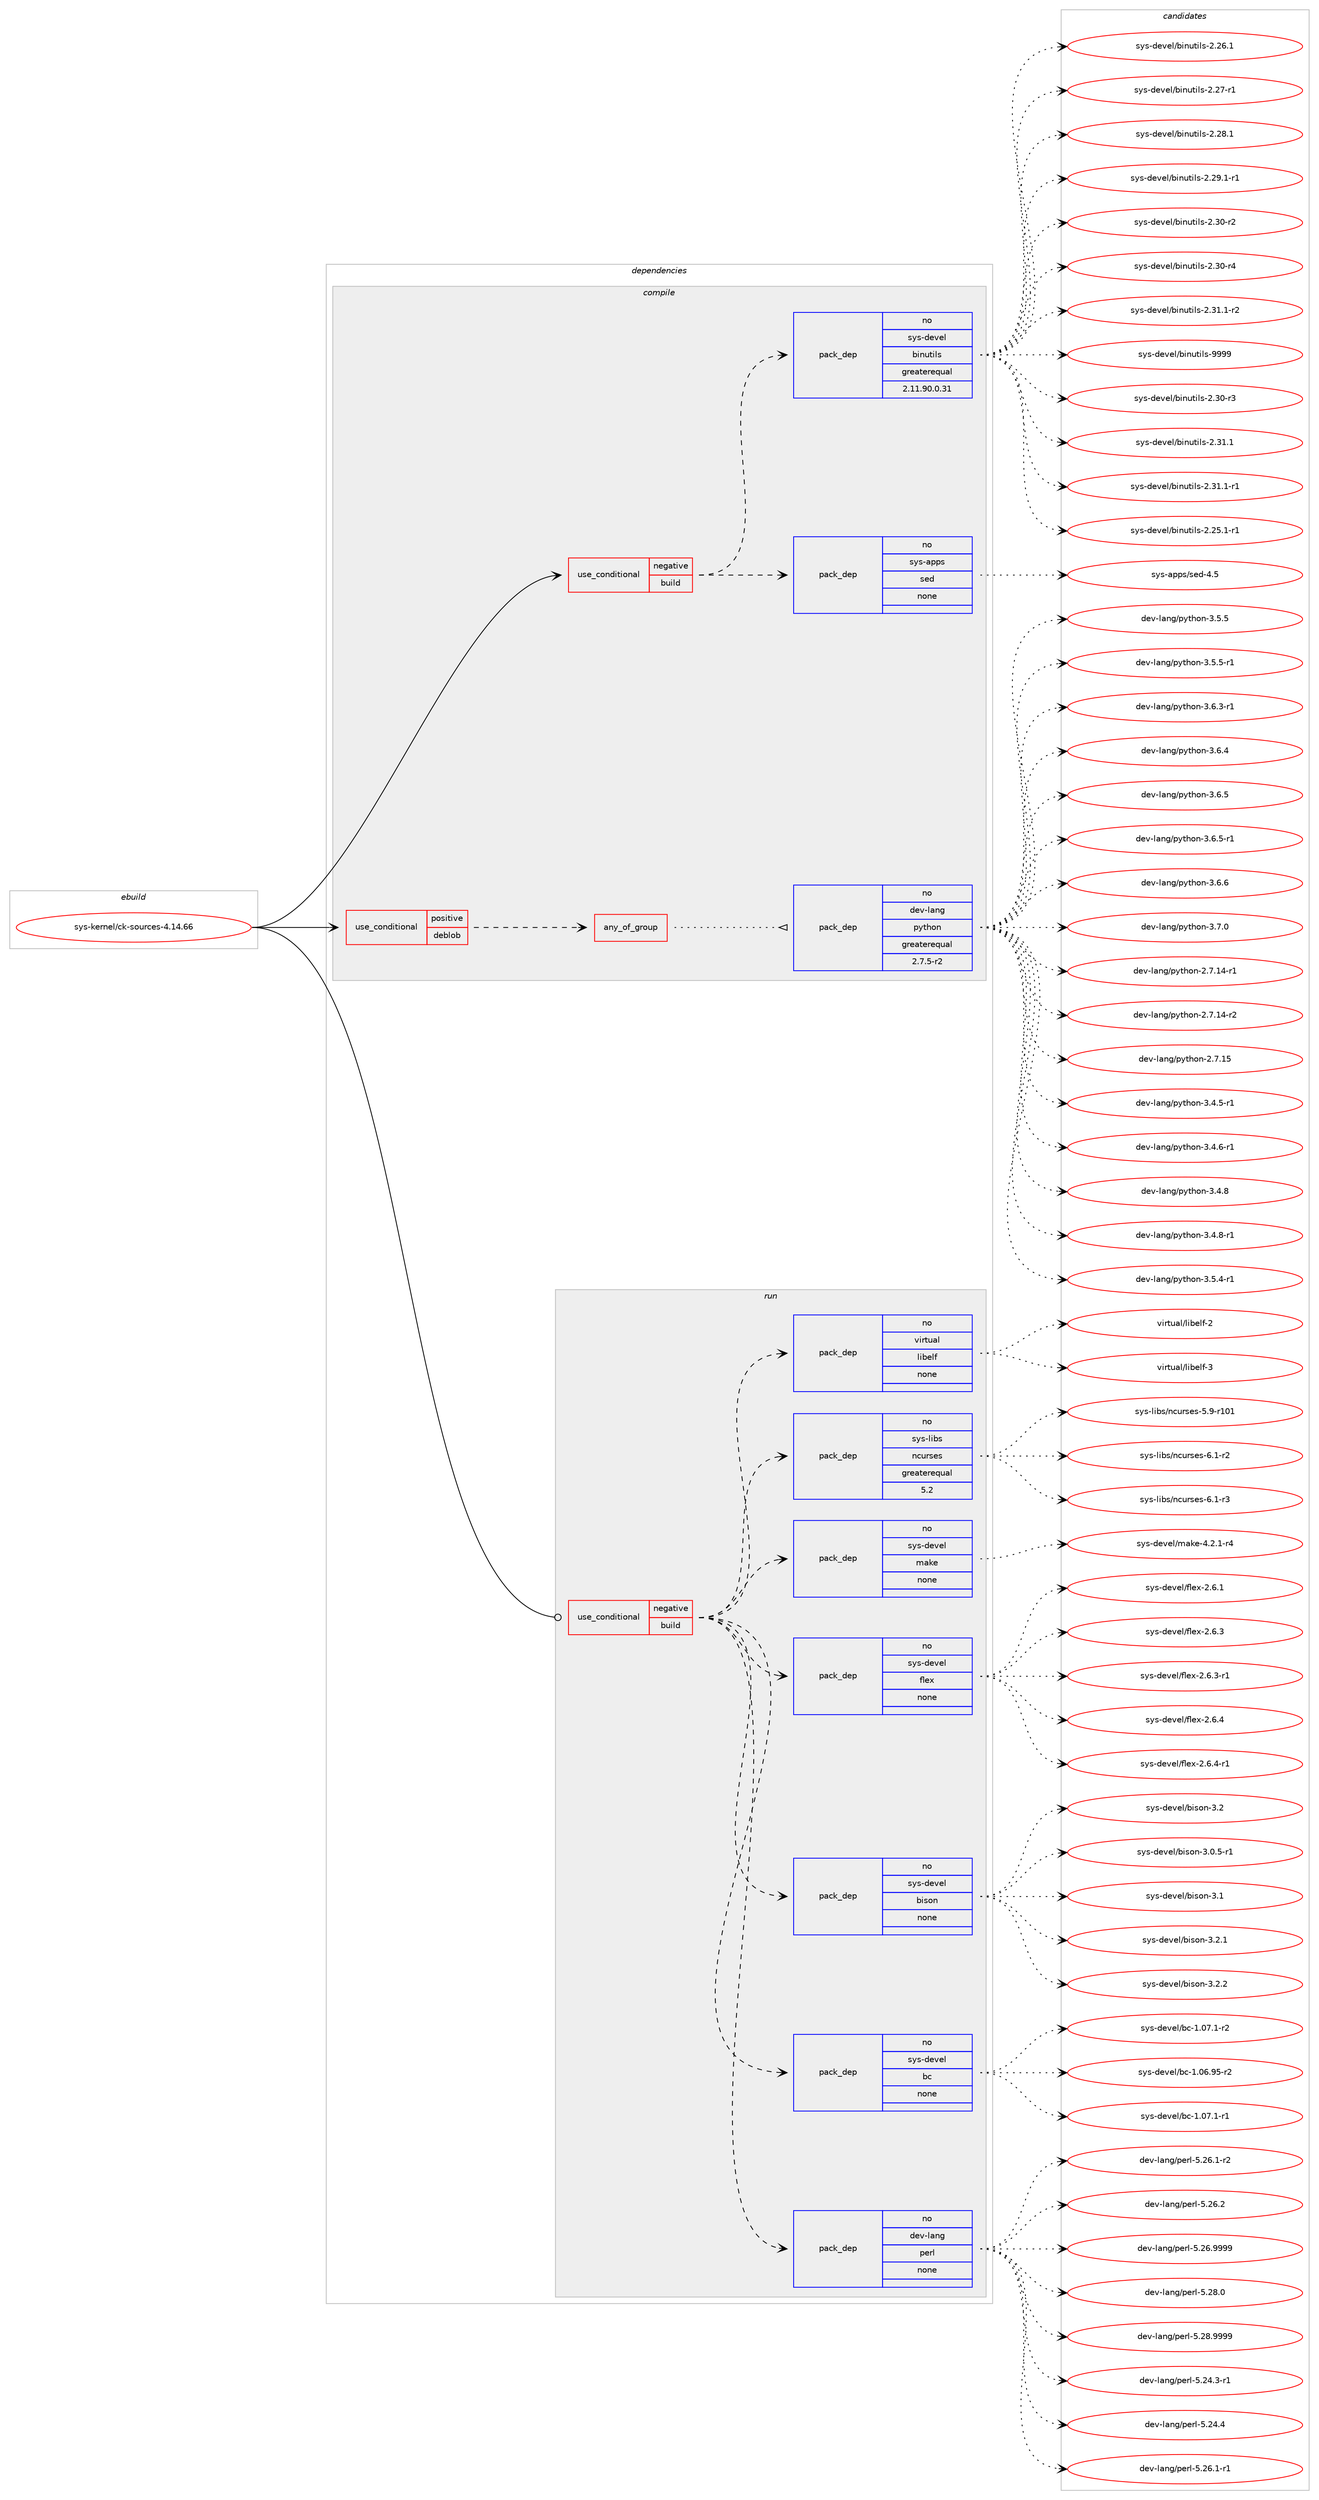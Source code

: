 digraph prolog {

# *************
# Graph options
# *************

newrank=true;
concentrate=true;
compound=true;
graph [rankdir=LR,fontname=Helvetica,fontsize=10,ranksep=1.5];#, ranksep=2.5, nodesep=0.2];
edge  [arrowhead=vee];
node  [fontname=Helvetica,fontsize=10];

# **********
# The ebuild
# **********

subgraph cluster_leftcol {
color=gray;
rank=same;
label=<<i>ebuild</i>>;
id [label="sys-kernel/ck-sources-4.14.66", color=red, width=4, href="../sys-kernel/ck-sources-4.14.66.svg"];
}

# ****************
# The dependencies
# ****************

subgraph cluster_midcol {
color=gray;
label=<<i>dependencies</i>>;
subgraph cluster_compile {
fillcolor="#eeeeee";
style=filled;
label=<<i>compile</i>>;
subgraph cond917 {
dependency6694 [label=<<TABLE BORDER="0" CELLBORDER="1" CELLSPACING="0" CELLPADDING="4"><TR><TD ROWSPAN="3" CELLPADDING="10">use_conditional</TD></TR><TR><TD>negative</TD></TR><TR><TD>build</TD></TR></TABLE>>, shape=none, color=red];
subgraph pack5639 {
dependency6695 [label=<<TABLE BORDER="0" CELLBORDER="1" CELLSPACING="0" CELLPADDING="4" WIDTH="220"><TR><TD ROWSPAN="6" CELLPADDING="30">pack_dep</TD></TR><TR><TD WIDTH="110">no</TD></TR><TR><TD>sys-apps</TD></TR><TR><TD>sed</TD></TR><TR><TD>none</TD></TR><TR><TD></TD></TR></TABLE>>, shape=none, color=blue];
}
dependency6694:e -> dependency6695:w [weight=20,style="dashed",arrowhead="vee"];
subgraph pack5640 {
dependency6696 [label=<<TABLE BORDER="0" CELLBORDER="1" CELLSPACING="0" CELLPADDING="4" WIDTH="220"><TR><TD ROWSPAN="6" CELLPADDING="30">pack_dep</TD></TR><TR><TD WIDTH="110">no</TD></TR><TR><TD>sys-devel</TD></TR><TR><TD>binutils</TD></TR><TR><TD>greaterequal</TD></TR><TR><TD>2.11.90.0.31</TD></TR></TABLE>>, shape=none, color=blue];
}
dependency6694:e -> dependency6696:w [weight=20,style="dashed",arrowhead="vee"];
}
id:e -> dependency6694:w [weight=20,style="solid",arrowhead="vee"];
subgraph cond918 {
dependency6697 [label=<<TABLE BORDER="0" CELLBORDER="1" CELLSPACING="0" CELLPADDING="4"><TR><TD ROWSPAN="3" CELLPADDING="10">use_conditional</TD></TR><TR><TD>positive</TD></TR><TR><TD>deblob</TD></TR></TABLE>>, shape=none, color=red];
subgraph any133 {
dependency6698 [label=<<TABLE BORDER="0" CELLBORDER="1" CELLSPACING="0" CELLPADDING="4"><TR><TD CELLPADDING="10">any_of_group</TD></TR></TABLE>>, shape=none, color=red];subgraph pack5641 {
dependency6699 [label=<<TABLE BORDER="0" CELLBORDER="1" CELLSPACING="0" CELLPADDING="4" WIDTH="220"><TR><TD ROWSPAN="6" CELLPADDING="30">pack_dep</TD></TR><TR><TD WIDTH="110">no</TD></TR><TR><TD>dev-lang</TD></TR><TR><TD>python</TD></TR><TR><TD>greaterequal</TD></TR><TR><TD>2.7.5-r2</TD></TR></TABLE>>, shape=none, color=blue];
}
dependency6698:e -> dependency6699:w [weight=20,style="dotted",arrowhead="oinv"];
}
dependency6697:e -> dependency6698:w [weight=20,style="dashed",arrowhead="vee"];
}
id:e -> dependency6697:w [weight=20,style="solid",arrowhead="vee"];
}
subgraph cluster_compileandrun {
fillcolor="#eeeeee";
style=filled;
label=<<i>compile and run</i>>;
}
subgraph cluster_run {
fillcolor="#eeeeee";
style=filled;
label=<<i>run</i>>;
subgraph cond919 {
dependency6700 [label=<<TABLE BORDER="0" CELLBORDER="1" CELLSPACING="0" CELLPADDING="4"><TR><TD ROWSPAN="3" CELLPADDING="10">use_conditional</TD></TR><TR><TD>negative</TD></TR><TR><TD>build</TD></TR></TABLE>>, shape=none, color=red];
subgraph pack5642 {
dependency6701 [label=<<TABLE BORDER="0" CELLBORDER="1" CELLSPACING="0" CELLPADDING="4" WIDTH="220"><TR><TD ROWSPAN="6" CELLPADDING="30">pack_dep</TD></TR><TR><TD WIDTH="110">no</TD></TR><TR><TD>dev-lang</TD></TR><TR><TD>perl</TD></TR><TR><TD>none</TD></TR><TR><TD></TD></TR></TABLE>>, shape=none, color=blue];
}
dependency6700:e -> dependency6701:w [weight=20,style="dashed",arrowhead="vee"];
subgraph pack5643 {
dependency6702 [label=<<TABLE BORDER="0" CELLBORDER="1" CELLSPACING="0" CELLPADDING="4" WIDTH="220"><TR><TD ROWSPAN="6" CELLPADDING="30">pack_dep</TD></TR><TR><TD WIDTH="110">no</TD></TR><TR><TD>sys-devel</TD></TR><TR><TD>bc</TD></TR><TR><TD>none</TD></TR><TR><TD></TD></TR></TABLE>>, shape=none, color=blue];
}
dependency6700:e -> dependency6702:w [weight=20,style="dashed",arrowhead="vee"];
subgraph pack5644 {
dependency6703 [label=<<TABLE BORDER="0" CELLBORDER="1" CELLSPACING="0" CELLPADDING="4" WIDTH="220"><TR><TD ROWSPAN="6" CELLPADDING="30">pack_dep</TD></TR><TR><TD WIDTH="110">no</TD></TR><TR><TD>sys-devel</TD></TR><TR><TD>bison</TD></TR><TR><TD>none</TD></TR><TR><TD></TD></TR></TABLE>>, shape=none, color=blue];
}
dependency6700:e -> dependency6703:w [weight=20,style="dashed",arrowhead="vee"];
subgraph pack5645 {
dependency6704 [label=<<TABLE BORDER="0" CELLBORDER="1" CELLSPACING="0" CELLPADDING="4" WIDTH="220"><TR><TD ROWSPAN="6" CELLPADDING="30">pack_dep</TD></TR><TR><TD WIDTH="110">no</TD></TR><TR><TD>sys-devel</TD></TR><TR><TD>flex</TD></TR><TR><TD>none</TD></TR><TR><TD></TD></TR></TABLE>>, shape=none, color=blue];
}
dependency6700:e -> dependency6704:w [weight=20,style="dashed",arrowhead="vee"];
subgraph pack5646 {
dependency6705 [label=<<TABLE BORDER="0" CELLBORDER="1" CELLSPACING="0" CELLPADDING="4" WIDTH="220"><TR><TD ROWSPAN="6" CELLPADDING="30">pack_dep</TD></TR><TR><TD WIDTH="110">no</TD></TR><TR><TD>sys-devel</TD></TR><TR><TD>make</TD></TR><TR><TD>none</TD></TR><TR><TD></TD></TR></TABLE>>, shape=none, color=blue];
}
dependency6700:e -> dependency6705:w [weight=20,style="dashed",arrowhead="vee"];
subgraph pack5647 {
dependency6706 [label=<<TABLE BORDER="0" CELLBORDER="1" CELLSPACING="0" CELLPADDING="4" WIDTH="220"><TR><TD ROWSPAN="6" CELLPADDING="30">pack_dep</TD></TR><TR><TD WIDTH="110">no</TD></TR><TR><TD>sys-libs</TD></TR><TR><TD>ncurses</TD></TR><TR><TD>greaterequal</TD></TR><TR><TD>5.2</TD></TR></TABLE>>, shape=none, color=blue];
}
dependency6700:e -> dependency6706:w [weight=20,style="dashed",arrowhead="vee"];
subgraph pack5648 {
dependency6707 [label=<<TABLE BORDER="0" CELLBORDER="1" CELLSPACING="0" CELLPADDING="4" WIDTH="220"><TR><TD ROWSPAN="6" CELLPADDING="30">pack_dep</TD></TR><TR><TD WIDTH="110">no</TD></TR><TR><TD>virtual</TD></TR><TR><TD>libelf</TD></TR><TR><TD>none</TD></TR><TR><TD></TD></TR></TABLE>>, shape=none, color=blue];
}
dependency6700:e -> dependency6707:w [weight=20,style="dashed",arrowhead="vee"];
}
id:e -> dependency6700:w [weight=20,style="solid",arrowhead="odot"];
}
}

# **************
# The candidates
# **************

subgraph cluster_choices {
rank=same;
color=gray;
label=<<i>candidates</i>>;

subgraph choice5639 {
color=black;
nodesep=1;
choice11512111545971121121154711510110045524653 [label="sys-apps/sed-4.5", color=red, width=4,href="../sys-apps/sed-4.5.svg"];
dependency6695:e -> choice11512111545971121121154711510110045524653:w [style=dotted,weight="100"];
}
subgraph choice5640 {
color=black;
nodesep=1;
choice11512111545100101118101108479810511011711610510811545504651484511451 [label="sys-devel/binutils-2.30-r3", color=red, width=4,href="../sys-devel/binutils-2.30-r3.svg"];
choice11512111545100101118101108479810511011711610510811545504651494649 [label="sys-devel/binutils-2.31.1", color=red, width=4,href="../sys-devel/binutils-2.31.1.svg"];
choice115121115451001011181011084798105110117116105108115455046514946494511449 [label="sys-devel/binutils-2.31.1-r1", color=red, width=4,href="../sys-devel/binutils-2.31.1-r1.svg"];
choice115121115451001011181011084798105110117116105108115455046505346494511449 [label="sys-devel/binutils-2.25.1-r1", color=red, width=4,href="../sys-devel/binutils-2.25.1-r1.svg"];
choice11512111545100101118101108479810511011711610510811545504650544649 [label="sys-devel/binutils-2.26.1", color=red, width=4,href="../sys-devel/binutils-2.26.1.svg"];
choice11512111545100101118101108479810511011711610510811545504650554511449 [label="sys-devel/binutils-2.27-r1", color=red, width=4,href="../sys-devel/binutils-2.27-r1.svg"];
choice11512111545100101118101108479810511011711610510811545504650564649 [label="sys-devel/binutils-2.28.1", color=red, width=4,href="../sys-devel/binutils-2.28.1.svg"];
choice115121115451001011181011084798105110117116105108115455046505746494511449 [label="sys-devel/binutils-2.29.1-r1", color=red, width=4,href="../sys-devel/binutils-2.29.1-r1.svg"];
choice11512111545100101118101108479810511011711610510811545504651484511450 [label="sys-devel/binutils-2.30-r2", color=red, width=4,href="../sys-devel/binutils-2.30-r2.svg"];
choice11512111545100101118101108479810511011711610510811545504651484511452 [label="sys-devel/binutils-2.30-r4", color=red, width=4,href="../sys-devel/binutils-2.30-r4.svg"];
choice115121115451001011181011084798105110117116105108115455046514946494511450 [label="sys-devel/binutils-2.31.1-r2", color=red, width=4,href="../sys-devel/binutils-2.31.1-r2.svg"];
choice1151211154510010111810110847981051101171161051081154557575757 [label="sys-devel/binutils-9999", color=red, width=4,href="../sys-devel/binutils-9999.svg"];
dependency6696:e -> choice11512111545100101118101108479810511011711610510811545504651484511451:w [style=dotted,weight="100"];
dependency6696:e -> choice11512111545100101118101108479810511011711610510811545504651494649:w [style=dotted,weight="100"];
dependency6696:e -> choice115121115451001011181011084798105110117116105108115455046514946494511449:w [style=dotted,weight="100"];
dependency6696:e -> choice115121115451001011181011084798105110117116105108115455046505346494511449:w [style=dotted,weight="100"];
dependency6696:e -> choice11512111545100101118101108479810511011711610510811545504650544649:w [style=dotted,weight="100"];
dependency6696:e -> choice11512111545100101118101108479810511011711610510811545504650554511449:w [style=dotted,weight="100"];
dependency6696:e -> choice11512111545100101118101108479810511011711610510811545504650564649:w [style=dotted,weight="100"];
dependency6696:e -> choice115121115451001011181011084798105110117116105108115455046505746494511449:w [style=dotted,weight="100"];
dependency6696:e -> choice11512111545100101118101108479810511011711610510811545504651484511450:w [style=dotted,weight="100"];
dependency6696:e -> choice11512111545100101118101108479810511011711610510811545504651484511452:w [style=dotted,weight="100"];
dependency6696:e -> choice115121115451001011181011084798105110117116105108115455046514946494511450:w [style=dotted,weight="100"];
dependency6696:e -> choice1151211154510010111810110847981051101171161051081154557575757:w [style=dotted,weight="100"];
}
subgraph choice5641 {
color=black;
nodesep=1;
choice100101118451089711010347112121116104111110455046554649524511449 [label="dev-lang/python-2.7.14-r1", color=red, width=4,href="../dev-lang/python-2.7.14-r1.svg"];
choice100101118451089711010347112121116104111110455046554649524511450 [label="dev-lang/python-2.7.14-r2", color=red, width=4,href="../dev-lang/python-2.7.14-r2.svg"];
choice10010111845108971101034711212111610411111045504655464953 [label="dev-lang/python-2.7.15", color=red, width=4,href="../dev-lang/python-2.7.15.svg"];
choice1001011184510897110103471121211161041111104551465246534511449 [label="dev-lang/python-3.4.5-r1", color=red, width=4,href="../dev-lang/python-3.4.5-r1.svg"];
choice1001011184510897110103471121211161041111104551465246544511449 [label="dev-lang/python-3.4.6-r1", color=red, width=4,href="../dev-lang/python-3.4.6-r1.svg"];
choice100101118451089711010347112121116104111110455146524656 [label="dev-lang/python-3.4.8", color=red, width=4,href="../dev-lang/python-3.4.8.svg"];
choice1001011184510897110103471121211161041111104551465246564511449 [label="dev-lang/python-3.4.8-r1", color=red, width=4,href="../dev-lang/python-3.4.8-r1.svg"];
choice1001011184510897110103471121211161041111104551465346524511449 [label="dev-lang/python-3.5.4-r1", color=red, width=4,href="../dev-lang/python-3.5.4-r1.svg"];
choice100101118451089711010347112121116104111110455146534653 [label="dev-lang/python-3.5.5", color=red, width=4,href="../dev-lang/python-3.5.5.svg"];
choice1001011184510897110103471121211161041111104551465346534511449 [label="dev-lang/python-3.5.5-r1", color=red, width=4,href="../dev-lang/python-3.5.5-r1.svg"];
choice1001011184510897110103471121211161041111104551465446514511449 [label="dev-lang/python-3.6.3-r1", color=red, width=4,href="../dev-lang/python-3.6.3-r1.svg"];
choice100101118451089711010347112121116104111110455146544652 [label="dev-lang/python-3.6.4", color=red, width=4,href="../dev-lang/python-3.6.4.svg"];
choice100101118451089711010347112121116104111110455146544653 [label="dev-lang/python-3.6.5", color=red, width=4,href="../dev-lang/python-3.6.5.svg"];
choice1001011184510897110103471121211161041111104551465446534511449 [label="dev-lang/python-3.6.5-r1", color=red, width=4,href="../dev-lang/python-3.6.5-r1.svg"];
choice100101118451089711010347112121116104111110455146544654 [label="dev-lang/python-3.6.6", color=red, width=4,href="../dev-lang/python-3.6.6.svg"];
choice100101118451089711010347112121116104111110455146554648 [label="dev-lang/python-3.7.0", color=red, width=4,href="../dev-lang/python-3.7.0.svg"];
dependency6699:e -> choice100101118451089711010347112121116104111110455046554649524511449:w [style=dotted,weight="100"];
dependency6699:e -> choice100101118451089711010347112121116104111110455046554649524511450:w [style=dotted,weight="100"];
dependency6699:e -> choice10010111845108971101034711212111610411111045504655464953:w [style=dotted,weight="100"];
dependency6699:e -> choice1001011184510897110103471121211161041111104551465246534511449:w [style=dotted,weight="100"];
dependency6699:e -> choice1001011184510897110103471121211161041111104551465246544511449:w [style=dotted,weight="100"];
dependency6699:e -> choice100101118451089711010347112121116104111110455146524656:w [style=dotted,weight="100"];
dependency6699:e -> choice1001011184510897110103471121211161041111104551465246564511449:w [style=dotted,weight="100"];
dependency6699:e -> choice1001011184510897110103471121211161041111104551465346524511449:w [style=dotted,weight="100"];
dependency6699:e -> choice100101118451089711010347112121116104111110455146534653:w [style=dotted,weight="100"];
dependency6699:e -> choice1001011184510897110103471121211161041111104551465346534511449:w [style=dotted,weight="100"];
dependency6699:e -> choice1001011184510897110103471121211161041111104551465446514511449:w [style=dotted,weight="100"];
dependency6699:e -> choice100101118451089711010347112121116104111110455146544652:w [style=dotted,weight="100"];
dependency6699:e -> choice100101118451089711010347112121116104111110455146544653:w [style=dotted,weight="100"];
dependency6699:e -> choice1001011184510897110103471121211161041111104551465446534511449:w [style=dotted,weight="100"];
dependency6699:e -> choice100101118451089711010347112121116104111110455146544654:w [style=dotted,weight="100"];
dependency6699:e -> choice100101118451089711010347112121116104111110455146554648:w [style=dotted,weight="100"];
}
subgraph choice5642 {
color=black;
nodesep=1;
choice100101118451089711010347112101114108455346505246514511449 [label="dev-lang/perl-5.24.3-r1", color=red, width=4,href="../dev-lang/perl-5.24.3-r1.svg"];
choice10010111845108971101034711210111410845534650524652 [label="dev-lang/perl-5.24.4", color=red, width=4,href="../dev-lang/perl-5.24.4.svg"];
choice100101118451089711010347112101114108455346505446494511449 [label="dev-lang/perl-5.26.1-r1", color=red, width=4,href="../dev-lang/perl-5.26.1-r1.svg"];
choice100101118451089711010347112101114108455346505446494511450 [label="dev-lang/perl-5.26.1-r2", color=red, width=4,href="../dev-lang/perl-5.26.1-r2.svg"];
choice10010111845108971101034711210111410845534650544650 [label="dev-lang/perl-5.26.2", color=red, width=4,href="../dev-lang/perl-5.26.2.svg"];
choice10010111845108971101034711210111410845534650544657575757 [label="dev-lang/perl-5.26.9999", color=red, width=4,href="../dev-lang/perl-5.26.9999.svg"];
choice10010111845108971101034711210111410845534650564648 [label="dev-lang/perl-5.28.0", color=red, width=4,href="../dev-lang/perl-5.28.0.svg"];
choice10010111845108971101034711210111410845534650564657575757 [label="dev-lang/perl-5.28.9999", color=red, width=4,href="../dev-lang/perl-5.28.9999.svg"];
dependency6701:e -> choice100101118451089711010347112101114108455346505246514511449:w [style=dotted,weight="100"];
dependency6701:e -> choice10010111845108971101034711210111410845534650524652:w [style=dotted,weight="100"];
dependency6701:e -> choice100101118451089711010347112101114108455346505446494511449:w [style=dotted,weight="100"];
dependency6701:e -> choice100101118451089711010347112101114108455346505446494511450:w [style=dotted,weight="100"];
dependency6701:e -> choice10010111845108971101034711210111410845534650544650:w [style=dotted,weight="100"];
dependency6701:e -> choice10010111845108971101034711210111410845534650544657575757:w [style=dotted,weight="100"];
dependency6701:e -> choice10010111845108971101034711210111410845534650564648:w [style=dotted,weight="100"];
dependency6701:e -> choice10010111845108971101034711210111410845534650564657575757:w [style=dotted,weight="100"];
}
subgraph choice5643 {
color=black;
nodesep=1;
choice1151211154510010111810110847989945494648544657534511450 [label="sys-devel/bc-1.06.95-r2", color=red, width=4,href="../sys-devel/bc-1.06.95-r2.svg"];
choice11512111545100101118101108479899454946485546494511449 [label="sys-devel/bc-1.07.1-r1", color=red, width=4,href="../sys-devel/bc-1.07.1-r1.svg"];
choice11512111545100101118101108479899454946485546494511450 [label="sys-devel/bc-1.07.1-r2", color=red, width=4,href="../sys-devel/bc-1.07.1-r2.svg"];
dependency6702:e -> choice1151211154510010111810110847989945494648544657534511450:w [style=dotted,weight="100"];
dependency6702:e -> choice11512111545100101118101108479899454946485546494511449:w [style=dotted,weight="100"];
dependency6702:e -> choice11512111545100101118101108479899454946485546494511450:w [style=dotted,weight="100"];
}
subgraph choice5644 {
color=black;
nodesep=1;
choice11512111545100101118101108479810511511111045514650 [label="sys-devel/bison-3.2", color=red, width=4,href="../sys-devel/bison-3.2.svg"];
choice1151211154510010111810110847981051151111104551464846534511449 [label="sys-devel/bison-3.0.5-r1", color=red, width=4,href="../sys-devel/bison-3.0.5-r1.svg"];
choice11512111545100101118101108479810511511111045514649 [label="sys-devel/bison-3.1", color=red, width=4,href="../sys-devel/bison-3.1.svg"];
choice115121115451001011181011084798105115111110455146504649 [label="sys-devel/bison-3.2.1", color=red, width=4,href="../sys-devel/bison-3.2.1.svg"];
choice115121115451001011181011084798105115111110455146504650 [label="sys-devel/bison-3.2.2", color=red, width=4,href="../sys-devel/bison-3.2.2.svg"];
dependency6703:e -> choice11512111545100101118101108479810511511111045514650:w [style=dotted,weight="100"];
dependency6703:e -> choice1151211154510010111810110847981051151111104551464846534511449:w [style=dotted,weight="100"];
dependency6703:e -> choice11512111545100101118101108479810511511111045514649:w [style=dotted,weight="100"];
dependency6703:e -> choice115121115451001011181011084798105115111110455146504649:w [style=dotted,weight="100"];
dependency6703:e -> choice115121115451001011181011084798105115111110455146504650:w [style=dotted,weight="100"];
}
subgraph choice5645 {
color=black;
nodesep=1;
choice1151211154510010111810110847102108101120455046544649 [label="sys-devel/flex-2.6.1", color=red, width=4,href="../sys-devel/flex-2.6.1.svg"];
choice1151211154510010111810110847102108101120455046544651 [label="sys-devel/flex-2.6.3", color=red, width=4,href="../sys-devel/flex-2.6.3.svg"];
choice11512111545100101118101108471021081011204550465446514511449 [label="sys-devel/flex-2.6.3-r1", color=red, width=4,href="../sys-devel/flex-2.6.3-r1.svg"];
choice1151211154510010111810110847102108101120455046544652 [label="sys-devel/flex-2.6.4", color=red, width=4,href="../sys-devel/flex-2.6.4.svg"];
choice11512111545100101118101108471021081011204550465446524511449 [label="sys-devel/flex-2.6.4-r1", color=red, width=4,href="../sys-devel/flex-2.6.4-r1.svg"];
dependency6704:e -> choice1151211154510010111810110847102108101120455046544649:w [style=dotted,weight="100"];
dependency6704:e -> choice1151211154510010111810110847102108101120455046544651:w [style=dotted,weight="100"];
dependency6704:e -> choice11512111545100101118101108471021081011204550465446514511449:w [style=dotted,weight="100"];
dependency6704:e -> choice1151211154510010111810110847102108101120455046544652:w [style=dotted,weight="100"];
dependency6704:e -> choice11512111545100101118101108471021081011204550465446524511449:w [style=dotted,weight="100"];
}
subgraph choice5646 {
color=black;
nodesep=1;
choice1151211154510010111810110847109971071014552465046494511452 [label="sys-devel/make-4.2.1-r4", color=red, width=4,href="../sys-devel/make-4.2.1-r4.svg"];
dependency6705:e -> choice1151211154510010111810110847109971071014552465046494511452:w [style=dotted,weight="100"];
}
subgraph choice5647 {
color=black;
nodesep=1;
choice115121115451081059811547110991171141151011154553465745114494849 [label="sys-libs/ncurses-5.9-r101", color=red, width=4,href="../sys-libs/ncurses-5.9-r101.svg"];
choice11512111545108105981154711099117114115101115455446494511450 [label="sys-libs/ncurses-6.1-r2", color=red, width=4,href="../sys-libs/ncurses-6.1-r2.svg"];
choice11512111545108105981154711099117114115101115455446494511451 [label="sys-libs/ncurses-6.1-r3", color=red, width=4,href="../sys-libs/ncurses-6.1-r3.svg"];
dependency6706:e -> choice115121115451081059811547110991171141151011154553465745114494849:w [style=dotted,weight="100"];
dependency6706:e -> choice11512111545108105981154711099117114115101115455446494511450:w [style=dotted,weight="100"];
dependency6706:e -> choice11512111545108105981154711099117114115101115455446494511451:w [style=dotted,weight="100"];
}
subgraph choice5648 {
color=black;
nodesep=1;
choice1181051141161179710847108105981011081024550 [label="virtual/libelf-2", color=red, width=4,href="../virtual/libelf-2.svg"];
choice1181051141161179710847108105981011081024551 [label="virtual/libelf-3", color=red, width=4,href="../virtual/libelf-3.svg"];
dependency6707:e -> choice1181051141161179710847108105981011081024550:w [style=dotted,weight="100"];
dependency6707:e -> choice1181051141161179710847108105981011081024551:w [style=dotted,weight="100"];
}
}

}
